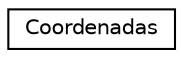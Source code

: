 digraph "Graphical Class Hierarchy"
{
  edge [fontname="Helvetica",fontsize="10",labelfontname="Helvetica",labelfontsize="10"];
  node [fontname="Helvetica",fontsize="10",shape=record];
  rankdir="LR";
  Node1 [label="Coordenadas",height=0.2,width=0.4,color="black", fillcolor="white", style="filled",URL="$class_coordenadas.html"];
}
